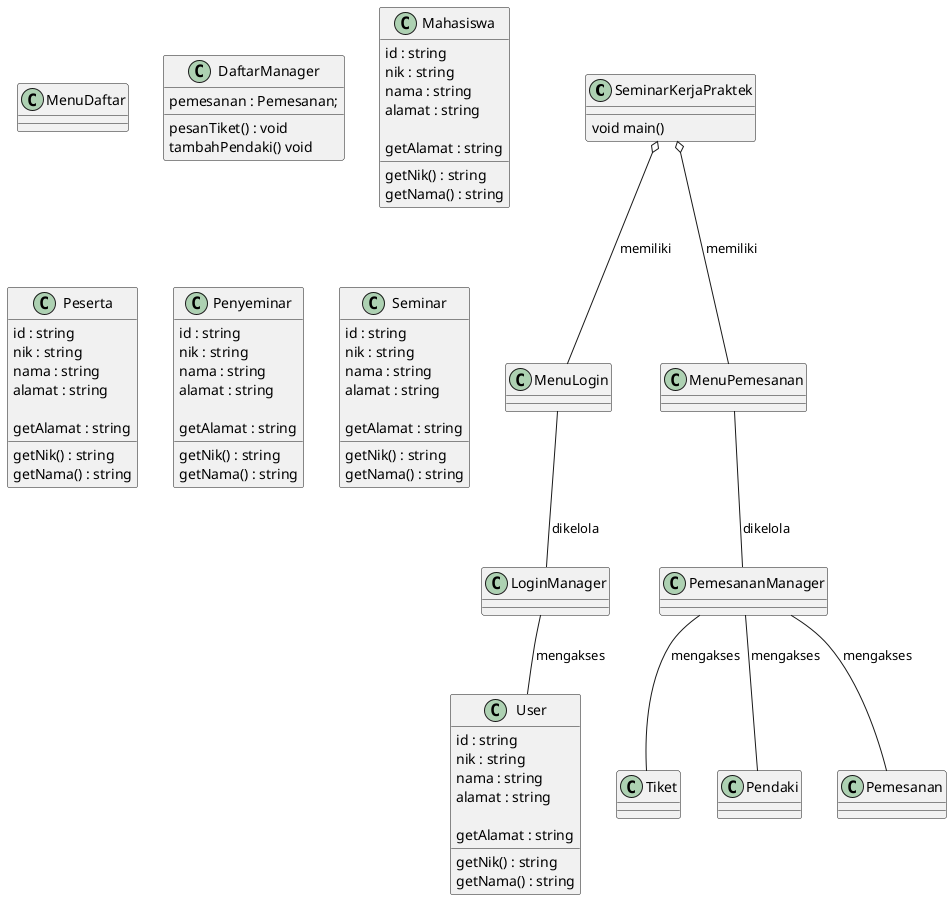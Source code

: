 @startuml
'https://plantuml.com/class-diagram



class SeminarKerjaPraktek{
    void main()
}

class MenuLogin

class MenuDaftar

class DaftarManager {
    pemesanan : Pemesanan;

    pesanTiket() : void
    tambahPendaki() void
}


class Mahasiswa{
    id : string
    nik : string
    nama : string
    alamat : string

    getNik() : string
    getNama() : string
    getAlamat : string
}

class Peserta{
    id : string
    nik : string
    nama : string
    alamat : string

    getNik() : string
    getNama() : string
    getAlamat : string
}
class Penyeminar{
    id : string
    nik : string
    nama : string
    alamat : string

    getNik() : string
    getNama() : string
    getAlamat : string
}


class Seminar{
    id : string
    nik : string
    nama : string
    alamat : string

    getNik() : string
    getNama() : string
    getAlamat : string
}

class User{
    id : string
    nik : string
    nama : string
    alamat : string

    getNik() : string
    getNama() : string
    getAlamat : string
}

SeminarKerjaPraktek o-- MenuLogin : memiliki
SeminarKerjaPraktek o-- MenuPemesanan : memiliki

MenuPemesanan -- PemesananManager : dikelola
PemesananManager -- Tiket : mengakses
PemesananManager -- Pendaki : mengakses
PemesananManager -- Pemesanan : mengakses

MenuLogin -- LoginManager : dikelola
LoginManager -- User : mengakses

@enduml
